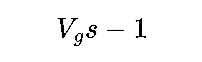 <mxfile version="27.1.6">
  <diagram name="第 1 页" id="PgVENZ1G1ROvvcGfqUzG">
    <mxGraphModel dx="404" dy="243" grid="1" gridSize="10" guides="1" tooltips="1" connect="1" arrows="1" fold="1" page="1" pageScale="1" pageWidth="827" pageHeight="1169" math="1" shadow="0">
      <root>
        <mxCell id="0" />
        <mxCell id="1" parent="0" />
        <mxCell id="Kabh4o2H6p9D9WzVl9Va-1" value="$$ V_gs - 1 $$" style="text;html=1;align=center;verticalAlign=middle;resizable=0;points=[];autosize=1;strokeColor=none;fillColor=none;" vertex="1" parent="1">
          <mxGeometry x="30" y="158" width="100" height="30" as="geometry" />
        </mxCell>
      </root>
    </mxGraphModel>
  </diagram>
</mxfile>
